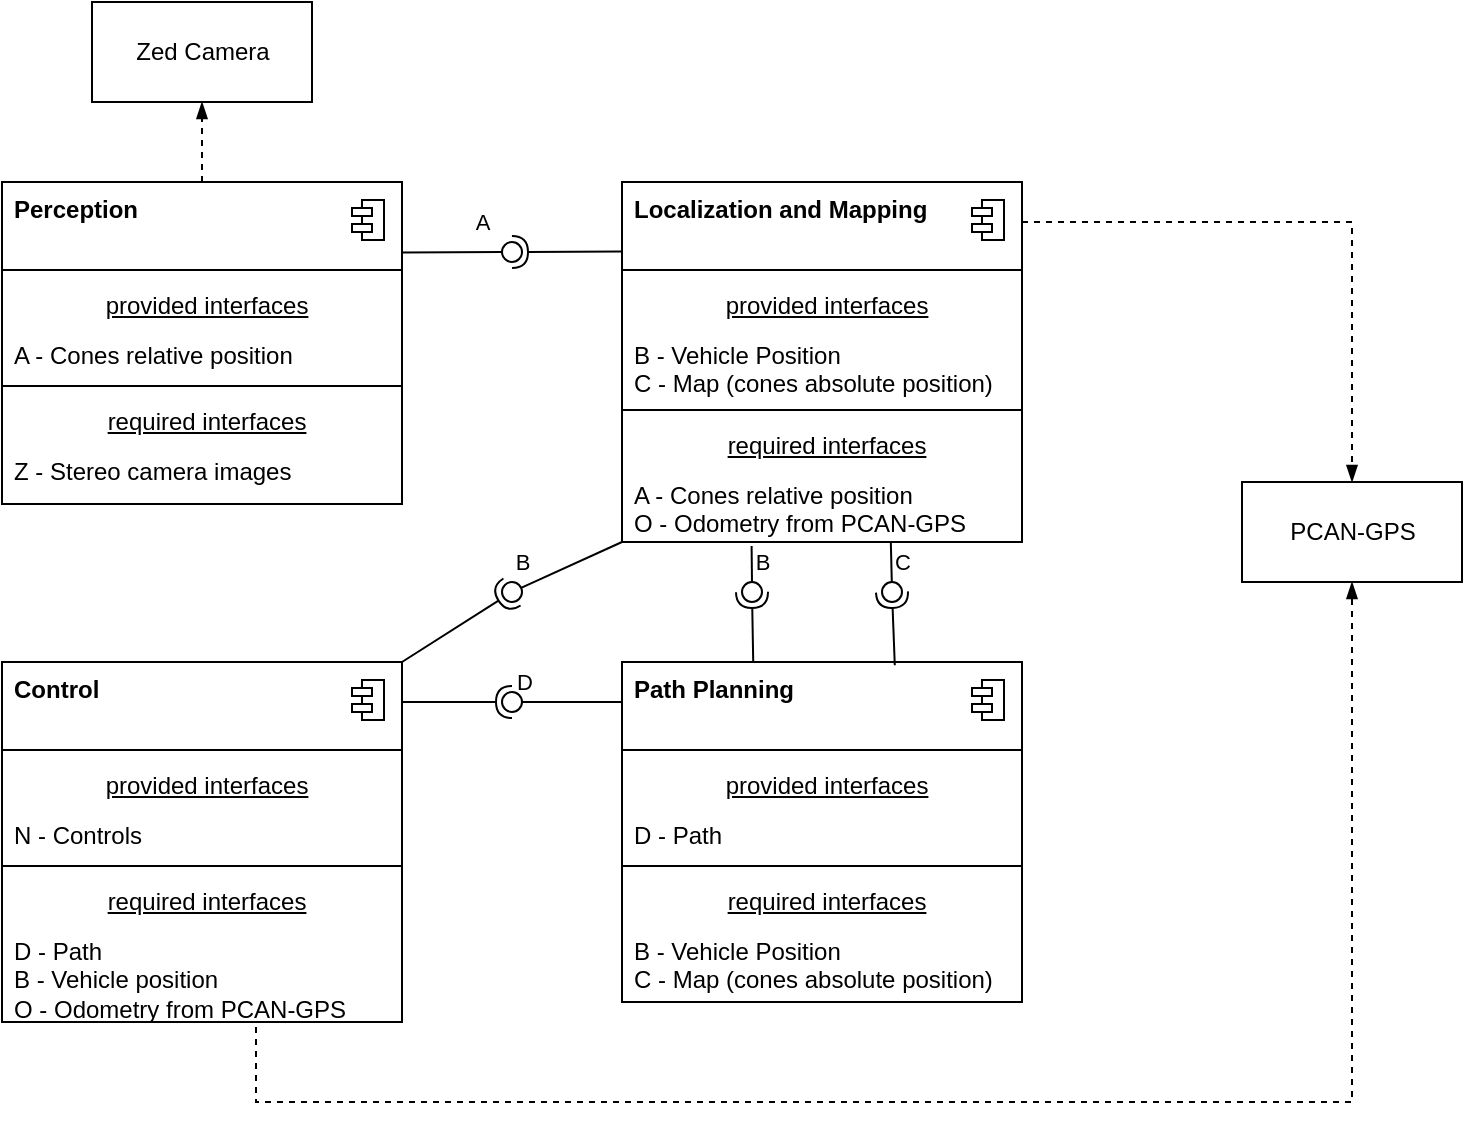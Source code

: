 <mxfile version="20.8.11" type="device"><diagram name="Page-1" id="XnwB0eLhRZ_xi3LwThR9"><mxGraphModel dx="1728" dy="649" grid="1" gridSize="10" guides="1" tooltips="1" connect="1" arrows="1" fold="1" page="1" pageScale="1" pageWidth="850" pageHeight="1100" math="0" shadow="0"><root><mxCell id="0"/><mxCell id="1" parent="0"/><mxCell id="WsqdVvgy8sFZjgXgieVY-16" value="" style="fontStyle=1;align=center;verticalAlign=top;childLayout=stackLayout;horizontal=1;horizontalStack=0;resizeParent=1;resizeParentMax=0;resizeLast=0;marginBottom=0;" parent="1" vertex="1"><mxGeometry x="90" y="360" width="200" height="161" as="geometry"/></mxCell><mxCell id="WsqdVvgy8sFZjgXgieVY-17" value="&lt;b&gt;Perception&lt;/b&gt;" style="html=1;align=left;spacingLeft=4;verticalAlign=top;strokeColor=none;fillColor=none;" parent="WsqdVvgy8sFZjgXgieVY-16" vertex="1"><mxGeometry width="200" height="40" as="geometry"/></mxCell><mxCell id="WsqdVvgy8sFZjgXgieVY-18" value="" style="shape=module;jettyWidth=10;jettyHeight=4;" parent="WsqdVvgy8sFZjgXgieVY-17" vertex="1"><mxGeometry x="1" width="16" height="20" relative="1" as="geometry"><mxPoint x="-25" y="9" as="offset"/></mxGeometry></mxCell><mxCell id="WsqdVvgy8sFZjgXgieVY-19" value="" style="line;strokeWidth=1;fillColor=none;align=left;verticalAlign=middle;spacingTop=-1;spacingLeft=3;spacingRight=3;rotatable=0;labelPosition=right;points=[];portConstraint=eastwest;" parent="WsqdVvgy8sFZjgXgieVY-16" vertex="1"><mxGeometry y="40" width="200" height="8" as="geometry"/></mxCell><mxCell id="WsqdVvgy8sFZjgXgieVY-20" value="&lt;u&gt;provided interfaces&lt;/u&gt;" style="html=1;align=center;spacingLeft=4;verticalAlign=top;strokeColor=none;fillColor=none;" parent="WsqdVvgy8sFZjgXgieVY-16" vertex="1"><mxGeometry y="48" width="200" height="25" as="geometry"/></mxCell><mxCell id="WsqdVvgy8sFZjgXgieVY-21" value="A - Cones relative position" style="html=1;align=left;spacingLeft=4;verticalAlign=top;strokeColor=none;fillColor=none;" parent="WsqdVvgy8sFZjgXgieVY-16" vertex="1"><mxGeometry y="73" width="200" height="25" as="geometry"/></mxCell><mxCell id="WsqdVvgy8sFZjgXgieVY-22" value="" style="line;strokeWidth=1;fillColor=none;align=left;verticalAlign=middle;spacingTop=-1;spacingLeft=3;spacingRight=3;rotatable=0;labelPosition=right;points=[];portConstraint=eastwest;" parent="WsqdVvgy8sFZjgXgieVY-16" vertex="1"><mxGeometry y="98" width="200" height="8" as="geometry"/></mxCell><mxCell id="WsqdVvgy8sFZjgXgieVY-23" value="&lt;u&gt;required interfaces&lt;/u&gt;" style="html=1;align=center;spacingLeft=4;verticalAlign=top;strokeColor=none;fillColor=none;" parent="WsqdVvgy8sFZjgXgieVY-16" vertex="1"><mxGeometry y="106" width="200" height="25" as="geometry"/></mxCell><mxCell id="WsqdVvgy8sFZjgXgieVY-24" value="Z - Stereo camera images" style="html=1;align=left;spacingLeft=4;verticalAlign=top;strokeColor=none;fillColor=none;" parent="WsqdVvgy8sFZjgXgieVY-16" vertex="1"><mxGeometry y="131" width="200" height="30" as="geometry"/></mxCell><mxCell id="WsqdVvgy8sFZjgXgieVY-25" value="" style="fontStyle=1;align=center;verticalAlign=top;childLayout=stackLayout;horizontal=1;horizontalStack=0;resizeParent=1;resizeParentMax=0;resizeLast=0;marginBottom=0;" parent="1" vertex="1"><mxGeometry x="400" y="360" width="200" height="180" as="geometry"/></mxCell><mxCell id="WsqdVvgy8sFZjgXgieVY-26" value="&lt;b&gt;Localization and Mapping&lt;/b&gt;" style="html=1;align=left;spacingLeft=4;verticalAlign=top;strokeColor=none;fillColor=none;" parent="WsqdVvgy8sFZjgXgieVY-25" vertex="1"><mxGeometry width="200" height="40" as="geometry"/></mxCell><mxCell id="WsqdVvgy8sFZjgXgieVY-27" value="" style="shape=module;jettyWidth=10;jettyHeight=4;" parent="WsqdVvgy8sFZjgXgieVY-26" vertex="1"><mxGeometry x="1" width="16" height="20" relative="1" as="geometry"><mxPoint x="-25" y="9" as="offset"/></mxGeometry></mxCell><mxCell id="WsqdVvgy8sFZjgXgieVY-28" value="" style="line;strokeWidth=1;fillColor=none;align=left;verticalAlign=middle;spacingTop=-1;spacingLeft=3;spacingRight=3;rotatable=0;labelPosition=right;points=[];portConstraint=eastwest;" parent="WsqdVvgy8sFZjgXgieVY-25" vertex="1"><mxGeometry y="40" width="200" height="8" as="geometry"/></mxCell><mxCell id="WsqdVvgy8sFZjgXgieVY-29" value="&lt;u&gt;provided interfaces&lt;/u&gt;" style="html=1;align=center;spacingLeft=4;verticalAlign=top;strokeColor=none;fillColor=none;" parent="WsqdVvgy8sFZjgXgieVY-25" vertex="1"><mxGeometry y="48" width="200" height="25" as="geometry"/></mxCell><mxCell id="WsqdVvgy8sFZjgXgieVY-30" value="B - Vehicle Position&lt;br&gt;C - Map (cones absolute position)" style="html=1;align=left;spacingLeft=4;verticalAlign=top;strokeColor=none;fillColor=none;" parent="WsqdVvgy8sFZjgXgieVY-25" vertex="1"><mxGeometry y="73" width="200" height="37" as="geometry"/></mxCell><mxCell id="WsqdVvgy8sFZjgXgieVY-31" value="" style="line;strokeWidth=1;fillColor=none;align=left;verticalAlign=middle;spacingTop=-1;spacingLeft=3;spacingRight=3;rotatable=0;labelPosition=right;points=[];portConstraint=eastwest;" parent="WsqdVvgy8sFZjgXgieVY-25" vertex="1"><mxGeometry y="110" width="200" height="8" as="geometry"/></mxCell><mxCell id="WsqdVvgy8sFZjgXgieVY-32" value="&lt;u&gt;required interfaces&lt;/u&gt;" style="html=1;align=center;spacingLeft=4;verticalAlign=top;strokeColor=none;fillColor=none;" parent="WsqdVvgy8sFZjgXgieVY-25" vertex="1"><mxGeometry y="118" width="200" height="25" as="geometry"/></mxCell><mxCell id="WsqdVvgy8sFZjgXgieVY-33" value="A - Cones relative position&lt;br&gt;O - Odometry from PCAN-GPS" style="html=1;align=left;spacingLeft=4;verticalAlign=top;strokeColor=none;fillColor=none;" parent="WsqdVvgy8sFZjgXgieVY-25" vertex="1"><mxGeometry y="143" width="200" height="37" as="geometry"/></mxCell><mxCell id="WsqdVvgy8sFZjgXgieVY-34" value="" style="fontStyle=1;align=center;verticalAlign=top;childLayout=stackLayout;horizontal=1;horizontalStack=0;resizeParent=1;resizeParentMax=0;resizeLast=0;marginBottom=0;" parent="1" vertex="1"><mxGeometry x="90" y="600" width="200" height="180" as="geometry"/></mxCell><mxCell id="WsqdVvgy8sFZjgXgieVY-35" value="&lt;b&gt;Control&lt;/b&gt;" style="html=1;align=left;spacingLeft=4;verticalAlign=top;strokeColor=none;fillColor=none;" parent="WsqdVvgy8sFZjgXgieVY-34" vertex="1"><mxGeometry width="200" height="40" as="geometry"/></mxCell><mxCell id="WsqdVvgy8sFZjgXgieVY-36" value="" style="shape=module;jettyWidth=10;jettyHeight=4;" parent="WsqdVvgy8sFZjgXgieVY-35" vertex="1"><mxGeometry x="1" width="16" height="20" relative="1" as="geometry"><mxPoint x="-25" y="9" as="offset"/></mxGeometry></mxCell><mxCell id="WsqdVvgy8sFZjgXgieVY-37" value="" style="line;strokeWidth=1;fillColor=none;align=left;verticalAlign=middle;spacingTop=-1;spacingLeft=3;spacingRight=3;rotatable=0;labelPosition=right;points=[];portConstraint=eastwest;" parent="WsqdVvgy8sFZjgXgieVY-34" vertex="1"><mxGeometry y="40" width="200" height="8" as="geometry"/></mxCell><mxCell id="WsqdVvgy8sFZjgXgieVY-38" value="&lt;u&gt;provided interfaces&lt;/u&gt;" style="html=1;align=center;spacingLeft=4;verticalAlign=top;strokeColor=none;fillColor=none;" parent="WsqdVvgy8sFZjgXgieVY-34" vertex="1"><mxGeometry y="48" width="200" height="25" as="geometry"/></mxCell><mxCell id="WsqdVvgy8sFZjgXgieVY-39" value="N - Controls" style="html=1;align=left;spacingLeft=4;verticalAlign=top;strokeColor=none;fillColor=none;" parent="WsqdVvgy8sFZjgXgieVY-34" vertex="1"><mxGeometry y="73" width="200" height="25" as="geometry"/></mxCell><mxCell id="WsqdVvgy8sFZjgXgieVY-40" value="" style="line;strokeWidth=1;fillColor=none;align=left;verticalAlign=middle;spacingTop=-1;spacingLeft=3;spacingRight=3;rotatable=0;labelPosition=right;points=[];portConstraint=eastwest;" parent="WsqdVvgy8sFZjgXgieVY-34" vertex="1"><mxGeometry y="98" width="200" height="8" as="geometry"/></mxCell><mxCell id="WsqdVvgy8sFZjgXgieVY-41" value="&lt;u&gt;required interfaces&lt;/u&gt;" style="html=1;align=center;spacingLeft=4;verticalAlign=top;strokeColor=none;fillColor=none;" parent="WsqdVvgy8sFZjgXgieVY-34" vertex="1"><mxGeometry y="106" width="200" height="25" as="geometry"/></mxCell><mxCell id="WsqdVvgy8sFZjgXgieVY-42" value="D - Path&amp;nbsp;&lt;br&gt;B - Vehicle position&lt;br&gt;O - Odometry from PCAN-GPS" style="html=1;align=left;spacingLeft=4;verticalAlign=top;strokeColor=none;fillColor=none;" parent="WsqdVvgy8sFZjgXgieVY-34" vertex="1"><mxGeometry y="131" width="200" height="49" as="geometry"/></mxCell><mxCell id="WsqdVvgy8sFZjgXgieVY-43" value="" style="fontStyle=1;align=center;verticalAlign=top;childLayout=stackLayout;horizontal=1;horizontalStack=0;resizeParent=1;resizeParentMax=0;resizeLast=0;marginBottom=0;" parent="1" vertex="1"><mxGeometry x="400" y="600" width="200" height="170" as="geometry"/></mxCell><mxCell id="WsqdVvgy8sFZjgXgieVY-44" value="&lt;b&gt;Path Planning&lt;/b&gt;" style="html=1;align=left;spacingLeft=4;verticalAlign=top;strokeColor=none;fillColor=none;" parent="WsqdVvgy8sFZjgXgieVY-43" vertex="1"><mxGeometry width="200" height="40" as="geometry"/></mxCell><mxCell id="WsqdVvgy8sFZjgXgieVY-45" value="" style="shape=module;jettyWidth=10;jettyHeight=4;" parent="WsqdVvgy8sFZjgXgieVY-44" vertex="1"><mxGeometry x="1" width="16" height="20" relative="1" as="geometry"><mxPoint x="-25" y="9" as="offset"/></mxGeometry></mxCell><mxCell id="WsqdVvgy8sFZjgXgieVY-46" value="" style="line;strokeWidth=1;fillColor=none;align=left;verticalAlign=middle;spacingTop=-1;spacingLeft=3;spacingRight=3;rotatable=0;labelPosition=right;points=[];portConstraint=eastwest;" parent="WsqdVvgy8sFZjgXgieVY-43" vertex="1"><mxGeometry y="40" width="200" height="8" as="geometry"/></mxCell><mxCell id="WsqdVvgy8sFZjgXgieVY-47" value="&lt;u&gt;provided interfaces&lt;/u&gt;" style="html=1;align=center;spacingLeft=4;verticalAlign=top;strokeColor=none;fillColor=none;" parent="WsqdVvgy8sFZjgXgieVY-43" vertex="1"><mxGeometry y="48" width="200" height="25" as="geometry"/></mxCell><mxCell id="WsqdVvgy8sFZjgXgieVY-48" value="D - Path" style="html=1;align=left;spacingLeft=4;verticalAlign=top;strokeColor=none;fillColor=none;" parent="WsqdVvgy8sFZjgXgieVY-43" vertex="1"><mxGeometry y="73" width="200" height="25" as="geometry"/></mxCell><mxCell id="WsqdVvgy8sFZjgXgieVY-49" value="" style="line;strokeWidth=1;fillColor=none;align=left;verticalAlign=middle;spacingTop=-1;spacingLeft=3;spacingRight=3;rotatable=0;labelPosition=right;points=[];portConstraint=eastwest;" parent="WsqdVvgy8sFZjgXgieVY-43" vertex="1"><mxGeometry y="98" width="200" height="8" as="geometry"/></mxCell><mxCell id="WsqdVvgy8sFZjgXgieVY-50" value="&lt;u&gt;required interfaces&lt;/u&gt;" style="html=1;align=center;spacingLeft=4;verticalAlign=top;strokeColor=none;fillColor=none;" parent="WsqdVvgy8sFZjgXgieVY-43" vertex="1"><mxGeometry y="106" width="200" height="25" as="geometry"/></mxCell><mxCell id="WsqdVvgy8sFZjgXgieVY-51" value="B - Vehicle Position&lt;br&gt;C - Map (cones absolute position)" style="html=1;align=left;spacingLeft=4;verticalAlign=top;strokeColor=none;fillColor=none;" parent="WsqdVvgy8sFZjgXgieVY-43" vertex="1"><mxGeometry y="131" width="200" height="39" as="geometry"/></mxCell><mxCell id="WsqdVvgy8sFZjgXgieVY-55" value="Zed Camera" style="html=1;" parent="1" vertex="1"><mxGeometry x="135" y="270" width="110" height="50" as="geometry"/></mxCell><mxCell id="WsqdVvgy8sFZjgXgieVY-56" value="PCAN-GPS" style="html=1;" parent="1" vertex="1"><mxGeometry x="710" y="510" width="110" height="50" as="geometry"/></mxCell><mxCell id="WsqdVvgy8sFZjgXgieVY-57" style="edgeStyle=orthogonalEdgeStyle;rounded=0;orthogonalLoop=1;jettySize=auto;html=1;entryX=0.5;entryY=0;entryDx=0;entryDy=0;endArrow=blockThin;endFill=1;dashed=1;exitX=1;exitY=0.5;exitDx=0;exitDy=0;" parent="1" source="WsqdVvgy8sFZjgXgieVY-26" target="WsqdVvgy8sFZjgXgieVY-56" edge="1"><mxGeometry relative="1" as="geometry"/></mxCell><mxCell id="WsqdVvgy8sFZjgXgieVY-58" style="edgeStyle=orthogonalEdgeStyle;rounded=0;orthogonalLoop=1;jettySize=auto;html=1;entryX=0.5;entryY=1;entryDx=0;entryDy=0;dashed=1;endArrow=blockThin;endFill=1;" parent="1" source="WsqdVvgy8sFZjgXgieVY-17" target="WsqdVvgy8sFZjgXgieVY-55" edge="1"><mxGeometry relative="1" as="geometry"/></mxCell><mxCell id="WsqdVvgy8sFZjgXgieVY-62" value="" style="rounded=0;orthogonalLoop=1;jettySize=auto;html=1;endArrow=none;endFill=0;sketch=0;sourcePerimeterSpacing=0;targetPerimeterSpacing=0;exitX=1;exitY=0.88;exitDx=0;exitDy=0;exitPerimeter=0;" parent="1" source="WsqdVvgy8sFZjgXgieVY-17" target="WsqdVvgy8sFZjgXgieVY-64" edge="1"><mxGeometry relative="1" as="geometry"><mxPoint x="325" y="395" as="sourcePoint"/></mxGeometry></mxCell><mxCell id="WsqdVvgy8sFZjgXgieVY-65" value="A" style="edgeLabel;html=1;align=center;verticalAlign=middle;resizable=0;points=[];" parent="WsqdVvgy8sFZjgXgieVY-62" vertex="1" connectable="0"><mxGeometry x="0.312" y="-2" relative="1" as="geometry"><mxPoint x="7" y="-17" as="offset"/></mxGeometry></mxCell><mxCell id="WsqdVvgy8sFZjgXgieVY-63" value="" style="rounded=0;orthogonalLoop=1;jettySize=auto;html=1;endArrow=halfCircle;endFill=0;entryX=0.5;entryY=0.5;endSize=6;strokeWidth=1;sketch=0;exitX=-0.002;exitY=0.87;exitDx=0;exitDy=0;exitPerimeter=0;" parent="1" source="WsqdVvgy8sFZjgXgieVY-26" target="WsqdVvgy8sFZjgXgieVY-64" edge="1"><mxGeometry relative="1" as="geometry"><mxPoint x="365" y="395" as="sourcePoint"/></mxGeometry></mxCell><mxCell id="WsqdVvgy8sFZjgXgieVY-64" value="" style="ellipse;whiteSpace=wrap;html=1;align=center;aspect=fixed;resizable=0;points=[];outlineConnect=0;sketch=0;" parent="1" vertex="1"><mxGeometry x="340" y="390" width="10" height="10" as="geometry"/></mxCell><mxCell id="WsqdVvgy8sFZjgXgieVY-66" value="" style="rounded=0;orthogonalLoop=1;jettySize=auto;html=1;endArrow=none;endFill=0;sketch=0;sourcePerimeterSpacing=0;targetPerimeterSpacing=0;exitX=0.672;exitY=0.989;exitDx=0;exitDy=0;exitPerimeter=0;" parent="1" source="WsqdVvgy8sFZjgXgieVY-33" target="WsqdVvgy8sFZjgXgieVY-68" edge="1"><mxGeometry relative="1" as="geometry"><mxPoint x="515" y="565" as="sourcePoint"/></mxGeometry></mxCell><mxCell id="WsqdVvgy8sFZjgXgieVY-80" value="C" style="edgeLabel;html=1;align=center;verticalAlign=middle;resizable=0;points=[];" parent="WsqdVvgy8sFZjgXgieVY-66" vertex="1" connectable="0"><mxGeometry x="-0.246" y="-1" relative="1" as="geometry"><mxPoint x="6" y="3" as="offset"/></mxGeometry></mxCell><mxCell id="WsqdVvgy8sFZjgXgieVY-67" value="" style="rounded=0;orthogonalLoop=1;jettySize=auto;html=1;endArrow=halfCircle;endFill=0;entryX=0.5;entryY=0.5;endSize=6;strokeWidth=1;sketch=0;exitX=0.682;exitY=0.04;exitDx=0;exitDy=0;exitPerimeter=0;" parent="1" source="WsqdVvgy8sFZjgXgieVY-44" target="WsqdVvgy8sFZjgXgieVY-68" edge="1"><mxGeometry relative="1" as="geometry"><mxPoint x="555" y="565" as="sourcePoint"/></mxGeometry></mxCell><mxCell id="WsqdVvgy8sFZjgXgieVY-68" value="" style="ellipse;whiteSpace=wrap;html=1;align=center;aspect=fixed;resizable=0;points=[];outlineConnect=0;sketch=0;" parent="1" vertex="1"><mxGeometry x="530" y="560" width="10" height="10" as="geometry"/></mxCell><mxCell id="WsqdVvgy8sFZjgXgieVY-69" value="" style="rounded=0;orthogonalLoop=1;jettySize=auto;html=1;endArrow=none;endFill=0;sketch=0;sourcePerimeterSpacing=0;targetPerimeterSpacing=0;exitX=0.324;exitY=1.054;exitDx=0;exitDy=0;exitPerimeter=0;" parent="1" source="WsqdVvgy8sFZjgXgieVY-33" target="WsqdVvgy8sFZjgXgieVY-71" edge="1"><mxGeometry relative="1" as="geometry"><mxPoint x="445" y="565" as="sourcePoint"/></mxGeometry></mxCell><mxCell id="WsqdVvgy8sFZjgXgieVY-79" value="B" style="edgeLabel;html=1;align=center;verticalAlign=middle;resizable=0;points=[];" parent="WsqdVvgy8sFZjgXgieVY-69" vertex="1" connectable="0"><mxGeometry x="0.421" y="-1" relative="1" as="geometry"><mxPoint x="6" y="-5" as="offset"/></mxGeometry></mxCell><mxCell id="WsqdVvgy8sFZjgXgieVY-70" value="" style="rounded=0;orthogonalLoop=1;jettySize=auto;html=1;endArrow=halfCircle;endFill=0;entryX=0.5;entryY=0.5;endSize=6;strokeWidth=1;sketch=0;exitX=0.328;exitY=-0.01;exitDx=0;exitDy=0;exitPerimeter=0;" parent="1" source="WsqdVvgy8sFZjgXgieVY-44" target="WsqdVvgy8sFZjgXgieVY-71" edge="1"><mxGeometry relative="1" as="geometry"><mxPoint x="485" y="565" as="sourcePoint"/></mxGeometry></mxCell><mxCell id="WsqdVvgy8sFZjgXgieVY-71" value="" style="ellipse;whiteSpace=wrap;html=1;align=center;aspect=fixed;resizable=0;points=[];outlineConnect=0;sketch=0;" parent="1" vertex="1"><mxGeometry x="460" y="560" width="10" height="10" as="geometry"/></mxCell><mxCell id="WsqdVvgy8sFZjgXgieVY-72" value="" style="rounded=0;orthogonalLoop=1;jettySize=auto;html=1;endArrow=none;endFill=0;sketch=0;sourcePerimeterSpacing=0;targetPerimeterSpacing=0;exitX=0;exitY=1;exitDx=0;exitDy=0;" parent="1" source="WsqdVvgy8sFZjgXgieVY-33" target="WsqdVvgy8sFZjgXgieVY-74" edge="1"><mxGeometry relative="1" as="geometry"><mxPoint x="325" y="565" as="sourcePoint"/></mxGeometry></mxCell><mxCell id="WsqdVvgy8sFZjgXgieVY-78" value="B" style="edgeLabel;html=1;align=center;verticalAlign=middle;resizable=0;points=[];" parent="WsqdVvgy8sFZjgXgieVY-72" vertex="1" connectable="0"><mxGeometry x="0.712" relative="1" as="geometry"><mxPoint x="-7" y="-10" as="offset"/></mxGeometry></mxCell><mxCell id="WsqdVvgy8sFZjgXgieVY-73" value="" style="rounded=0;orthogonalLoop=1;jettySize=auto;html=1;endArrow=halfCircle;endFill=0;entryX=0.5;entryY=0.5;endSize=6;strokeWidth=1;sketch=0;exitX=1;exitY=0;exitDx=0;exitDy=0;" parent="1" source="WsqdVvgy8sFZjgXgieVY-35" target="WsqdVvgy8sFZjgXgieVY-74" edge="1"><mxGeometry relative="1" as="geometry"><mxPoint x="365" y="565" as="sourcePoint"/></mxGeometry></mxCell><mxCell id="WsqdVvgy8sFZjgXgieVY-74" value="" style="ellipse;whiteSpace=wrap;html=1;align=center;aspect=fixed;resizable=0;points=[];outlineConnect=0;sketch=0;" parent="1" vertex="1"><mxGeometry x="340" y="560" width="10" height="10" as="geometry"/></mxCell><mxCell id="WsqdVvgy8sFZjgXgieVY-75" value="" style="rounded=0;orthogonalLoop=1;jettySize=auto;html=1;endArrow=none;endFill=0;sketch=0;sourcePerimeterSpacing=0;targetPerimeterSpacing=0;exitX=0;exitY=0.5;exitDx=0;exitDy=0;" parent="1" source="WsqdVvgy8sFZjgXgieVY-44" target="WsqdVvgy8sFZjgXgieVY-77" edge="1"><mxGeometry relative="1" as="geometry"><mxPoint x="325" y="620" as="sourcePoint"/></mxGeometry></mxCell><mxCell id="WsqdVvgy8sFZjgXgieVY-81" value="D" style="edgeLabel;html=1;align=center;verticalAlign=middle;resizable=0;points=[];" parent="WsqdVvgy8sFZjgXgieVY-75" vertex="1" connectable="0"><mxGeometry x="0.627" y="-1" relative="1" as="geometry"><mxPoint x="-9" y="-9" as="offset"/></mxGeometry></mxCell><mxCell id="WsqdVvgy8sFZjgXgieVY-76" value="" style="rounded=0;orthogonalLoop=1;jettySize=auto;html=1;endArrow=halfCircle;endFill=0;entryX=0.5;entryY=0.5;endSize=6;strokeWidth=1;sketch=0;exitX=1;exitY=0.5;exitDx=0;exitDy=0;" parent="1" source="WsqdVvgy8sFZjgXgieVY-35" target="WsqdVvgy8sFZjgXgieVY-77" edge="1"><mxGeometry relative="1" as="geometry"><mxPoint x="365" y="620" as="sourcePoint"/></mxGeometry></mxCell><mxCell id="WsqdVvgy8sFZjgXgieVY-77" value="" style="ellipse;whiteSpace=wrap;html=1;align=center;aspect=fixed;resizable=0;points=[];outlineConnect=0;sketch=0;" parent="1" vertex="1"><mxGeometry x="340" y="615" width="10" height="10" as="geometry"/></mxCell><mxCell id="yJBSnxxZGWbUYiFzX6UX-1" style="edgeStyle=orthogonalEdgeStyle;rounded=0;orthogonalLoop=1;jettySize=auto;html=1;entryX=0.5;entryY=1;entryDx=0;entryDy=0;endArrow=blockThin;endFill=1;dashed=1;exitX=0.635;exitY=1.051;exitDx=0;exitDy=0;exitPerimeter=0;" edge="1" parent="1" source="WsqdVvgy8sFZjgXgieVY-42" target="WsqdVvgy8sFZjgXgieVY-56"><mxGeometry relative="1" as="geometry"><Array as="points"><mxPoint x="217" y="820"/><mxPoint x="765" y="820"/></Array></mxGeometry></mxCell></root></mxGraphModel></diagram></mxfile>